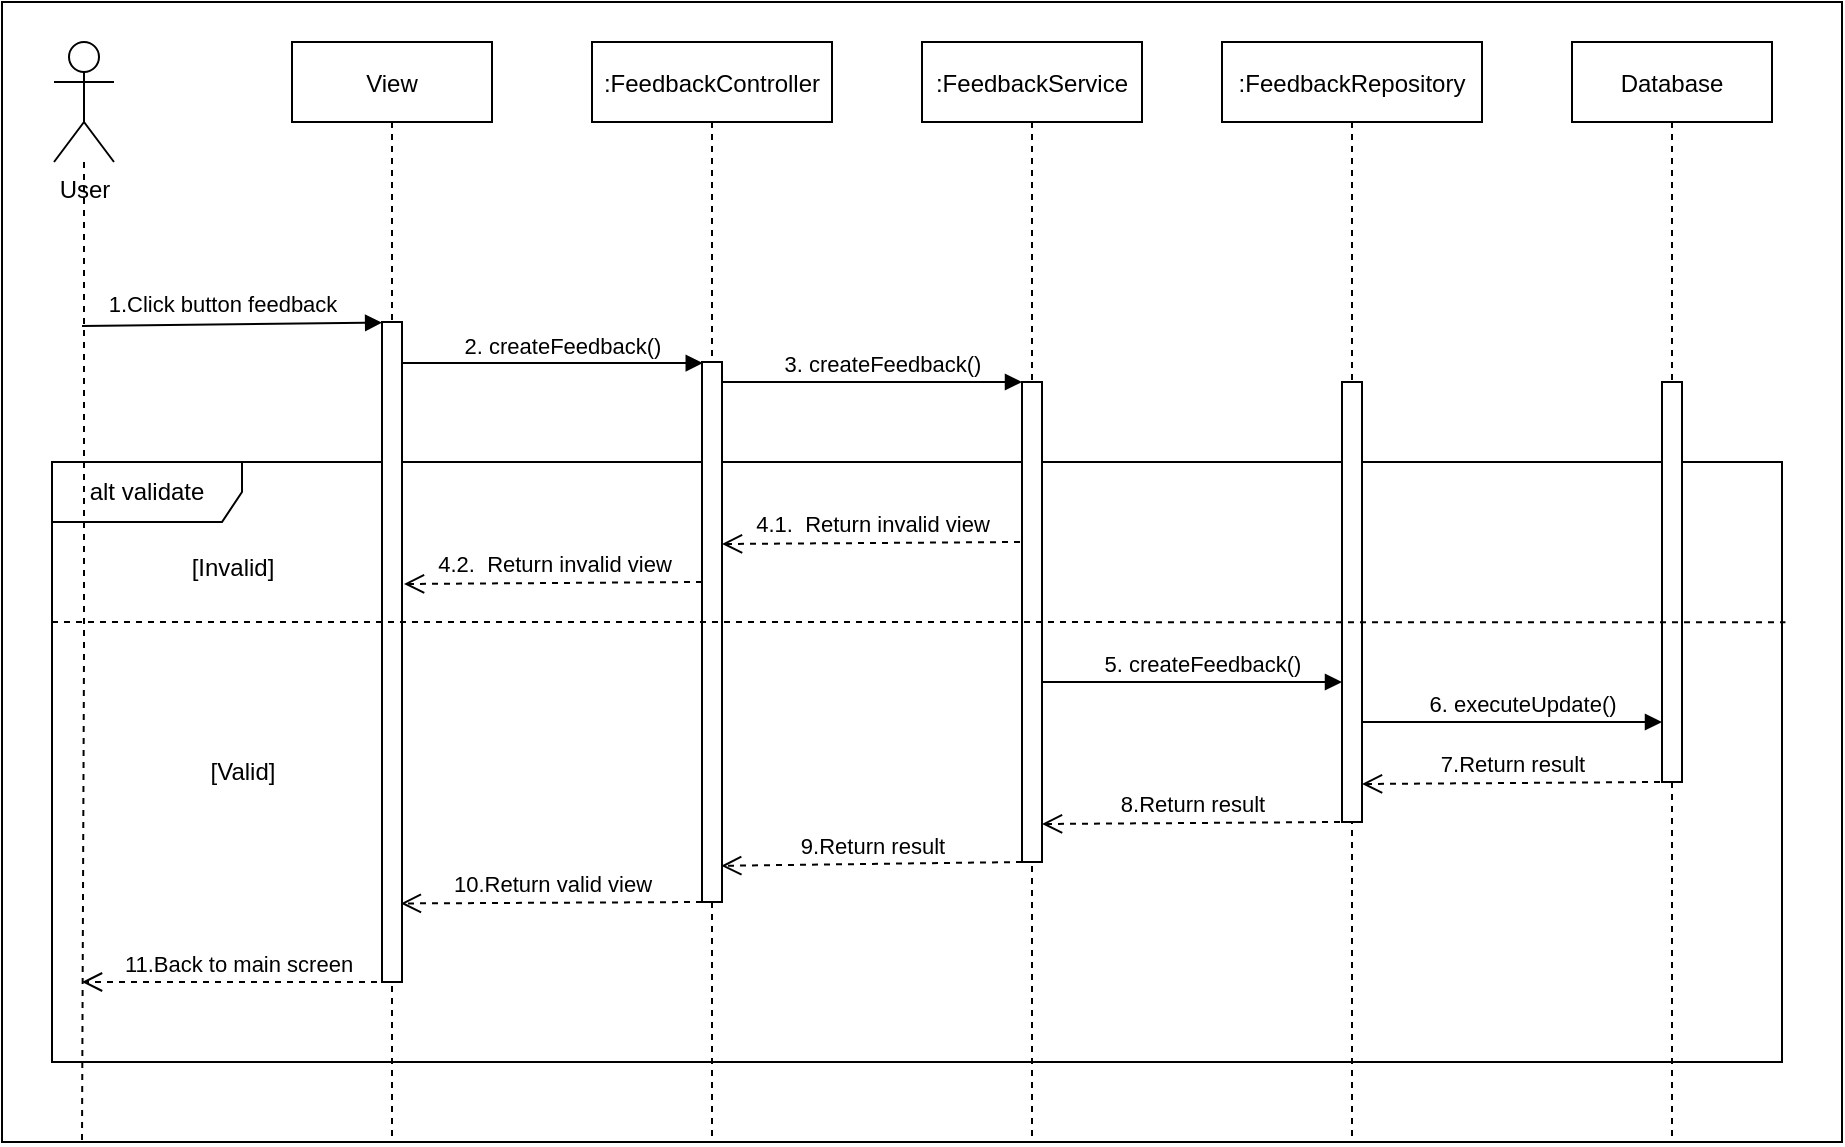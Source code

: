 <mxfile version="21.3.7" type="device">
  <diagram name="Page-1" id="2YBvvXClWsGukQMizWep">
    <mxGraphModel dx="1103" dy="558" grid="1" gridSize="10" guides="1" tooltips="1" connect="1" arrows="1" fold="1" page="1" pageScale="1" pageWidth="850" pageHeight="1100" math="0" shadow="0">
      <root>
        <mxCell id="0" />
        <mxCell id="1" parent="0" />
        <mxCell id="qtyWdccYqPxr5QPq1Uzy-51" value="" style="rounded=0;whiteSpace=wrap;html=1;labelPosition=center;verticalLabelPosition=bottom;align=center;verticalAlign=top;" parent="1" vertex="1">
          <mxGeometry x="400" y="170" width="920" height="570" as="geometry" />
        </mxCell>
        <mxCell id="qtyWdccYqPxr5QPq1Uzy-36" value="alt validate" style="shape=umlFrame;whiteSpace=wrap;html=1;width=95;height=30;" parent="1" vertex="1">
          <mxGeometry x="425" y="400" width="865" height="300" as="geometry" />
        </mxCell>
        <mxCell id="qtyWdccYqPxr5QPq1Uzy-14" value="User" style="shape=umlActor;verticalLabelPosition=bottom;verticalAlign=top;html=1;labelPosition=center;align=center;" parent="1" vertex="1">
          <mxGeometry x="426" y="190" width="30" height="60" as="geometry" />
        </mxCell>
        <mxCell id="qtyWdccYqPxr5QPq1Uzy-13" style="edgeStyle=orthogonalEdgeStyle;rounded=0;orthogonalLoop=1;jettySize=auto;html=1;dashed=1;endArrow=none;endFill=0;" parent="1" source="qtyWdccYqPxr5QPq1Uzy-14" edge="1">
          <mxGeometry relative="1" as="geometry">
            <mxPoint x="440" y="740" as="targetPoint" />
          </mxGeometry>
        </mxCell>
        <mxCell id="qtyWdccYqPxr5QPq1Uzy-15" value="View" style="shape=umlLifeline;perimeter=lifelinePerimeter;container=1;collapsible=0;recursiveResize=0;rounded=0;shadow=0;strokeWidth=1;" parent="1" vertex="1">
          <mxGeometry x="545" y="190" width="100" height="550" as="geometry" />
        </mxCell>
        <mxCell id="qtyWdccYqPxr5QPq1Uzy-16" value="" style="html=1;points=[];perimeter=orthogonalPerimeter;" parent="qtyWdccYqPxr5QPq1Uzy-15" vertex="1">
          <mxGeometry x="45" y="140" width="10" height="330" as="geometry" />
        </mxCell>
        <mxCell id="qtyWdccYqPxr5QPq1Uzy-19" value="11.Back to main screen" style="html=1;verticalAlign=bottom;endArrow=open;dashed=1;endSize=8;" parent="qtyWdccYqPxr5QPq1Uzy-15" edge="1">
          <mxGeometry x="-0.051" relative="1" as="geometry">
            <mxPoint x="42.5" y="470" as="sourcePoint" />
            <mxPoint x="-105" y="470" as="targetPoint" />
            <mxPoint as="offset" />
          </mxGeometry>
        </mxCell>
        <mxCell id="qtyWdccYqPxr5QPq1Uzy-20" value=":FeedbackController" style="shape=umlLifeline;perimeter=lifelinePerimeter;container=1;collapsible=0;recursiveResize=0;rounded=0;shadow=0;strokeWidth=1;" parent="1" vertex="1">
          <mxGeometry x="695" y="190" width="120" height="550" as="geometry" />
        </mxCell>
        <mxCell id="qtyWdccYqPxr5QPq1Uzy-21" value="" style="html=1;points=[];perimeter=orthogonalPerimeter;" parent="qtyWdccYqPxr5QPq1Uzy-20" vertex="1">
          <mxGeometry x="55" y="160" width="10" height="270" as="geometry" />
        </mxCell>
        <mxCell id="qtyWdccYqPxr5QPq1Uzy-22" value="4.2. &amp;nbsp;Return invalid view" style="html=1;verticalAlign=bottom;endArrow=open;dashed=1;endSize=8;exitX=-0.055;exitY=0.291;exitDx=0;exitDy=0;exitPerimeter=0;" parent="qtyWdccYqPxr5QPq1Uzy-20" edge="1">
          <mxGeometry x="-0.003" relative="1" as="geometry">
            <mxPoint x="55" y="270" as="sourcePoint" />
            <mxPoint x="-94" y="271" as="targetPoint" />
            <mxPoint as="offset" />
          </mxGeometry>
        </mxCell>
        <mxCell id="qtyWdccYqPxr5QPq1Uzy-23" value="10.Return valid view" style="html=1;verticalAlign=bottom;endArrow=open;dashed=1;endSize=8;exitX=-0.055;exitY=0.291;exitDx=0;exitDy=0;exitPerimeter=0;entryX=0.942;entryY=0.881;entryDx=0;entryDy=0;entryPerimeter=0;" parent="qtyWdccYqPxr5QPq1Uzy-20" target="qtyWdccYqPxr5QPq1Uzy-16" edge="1">
          <mxGeometry x="-0.004" relative="1" as="geometry">
            <mxPoint x="55" y="430" as="sourcePoint" />
            <mxPoint x="-94" y="431" as="targetPoint" />
            <mxPoint as="offset" />
          </mxGeometry>
        </mxCell>
        <mxCell id="qtyWdccYqPxr5QPq1Uzy-28" value="4.1. &amp;nbsp;Return invalid view" style="html=1;verticalAlign=bottom;endArrow=open;dashed=1;endSize=8;exitX=-0.055;exitY=0.291;exitDx=0;exitDy=0;exitPerimeter=0;" parent="qtyWdccYqPxr5QPq1Uzy-20" edge="1">
          <mxGeometry x="-0.003" relative="1" as="geometry">
            <mxPoint x="214" y="250" as="sourcePoint" />
            <mxPoint x="65" y="251" as="targetPoint" />
            <mxPoint as="offset" />
          </mxGeometry>
        </mxCell>
        <mxCell id="qtyWdccYqPxr5QPq1Uzy-26" value="3. createFeedback()" style="html=1;verticalAlign=bottom;endArrow=block;entryX=0;entryY=0;entryDx=0;entryDy=0;entryPerimeter=0;" parent="qtyWdccYqPxr5QPq1Uzy-20" target="qtyWdccYqPxr5QPq1Uzy-25" edge="1">
          <mxGeometry x="0.067" width="80" relative="1" as="geometry">
            <mxPoint x="65" y="170" as="sourcePoint" />
            <mxPoint x="215" y="170" as="targetPoint" />
            <mxPoint as="offset" />
          </mxGeometry>
        </mxCell>
        <mxCell id="qtyWdccYqPxr5QPq1Uzy-24" value=":FeedbackService" style="shape=umlLifeline;perimeter=lifelinePerimeter;container=1;collapsible=0;recursiveResize=0;rounded=0;shadow=0;strokeWidth=1;" parent="1" vertex="1">
          <mxGeometry x="860" y="190" width="110" height="550" as="geometry" />
        </mxCell>
        <mxCell id="qtyWdccYqPxr5QPq1Uzy-25" value="" style="html=1;points=[];perimeter=orthogonalPerimeter;" parent="qtyWdccYqPxr5QPq1Uzy-24" vertex="1">
          <mxGeometry x="50" y="170" width="10" height="240" as="geometry" />
        </mxCell>
        <mxCell id="qtyWdccYqPxr5QPq1Uzy-29" value="9.Return result" style="html=1;verticalAlign=bottom;endArrow=open;dashed=1;endSize=8;exitX=-0.055;exitY=0.291;exitDx=0;exitDy=0;exitPerimeter=0;entryX=0.962;entryY=0.933;entryDx=0;entryDy=0;entryPerimeter=0;" parent="qtyWdccYqPxr5QPq1Uzy-24" target="qtyWdccYqPxr5QPq1Uzy-21" edge="1">
          <mxGeometry x="-0.003" relative="1" as="geometry">
            <mxPoint x="50" y="410" as="sourcePoint" />
            <mxPoint x="-99" y="411" as="targetPoint" />
            <mxPoint as="offset" />
          </mxGeometry>
        </mxCell>
        <mxCell id="qtyWdccYqPxr5QPq1Uzy-30" value=":FeedbackRepository" style="shape=umlLifeline;perimeter=lifelinePerimeter;container=1;collapsible=0;recursiveResize=0;rounded=0;shadow=0;strokeWidth=1;" parent="1" vertex="1">
          <mxGeometry x="1010" y="190" width="130" height="550" as="geometry" />
        </mxCell>
        <mxCell id="qtyWdccYqPxr5QPq1Uzy-31" value="" style="html=1;points=[];perimeter=orthogonalPerimeter;" parent="qtyWdccYqPxr5QPq1Uzy-30" vertex="1">
          <mxGeometry x="60" y="170" width="10" height="220" as="geometry" />
        </mxCell>
        <mxCell id="qtyWdccYqPxr5QPq1Uzy-46" value="5. createFeedback()" style="html=1;verticalAlign=bottom;endArrow=block;" parent="qtyWdccYqPxr5QPq1Uzy-30" edge="1">
          <mxGeometry x="0.067" width="80" relative="1" as="geometry">
            <mxPoint x="-90" y="320" as="sourcePoint" />
            <mxPoint x="60" y="320" as="targetPoint" />
            <mxPoint as="offset" />
          </mxGeometry>
        </mxCell>
        <mxCell id="qtyWdccYqPxr5QPq1Uzy-32" value="Database" style="shape=umlLifeline;perimeter=lifelinePerimeter;container=1;collapsible=0;recursiveResize=0;rounded=0;shadow=0;strokeWidth=1;" parent="1" vertex="1">
          <mxGeometry x="1185" y="190" width="100" height="550" as="geometry" />
        </mxCell>
        <mxCell id="qtyWdccYqPxr5QPq1Uzy-33" value="" style="html=1;points=[];perimeter=orthogonalPerimeter;" parent="qtyWdccYqPxr5QPq1Uzy-32" vertex="1">
          <mxGeometry x="45" y="170" width="10" height="200" as="geometry" />
        </mxCell>
        <mxCell id="qtyWdccYqPxr5QPq1Uzy-35" value="1.Click button feedback" style="html=1;verticalAlign=bottom;endArrow=block;entryX=0.007;entryY=0.001;entryDx=0;entryDy=0;entryPerimeter=0;" parent="1" target="qtyWdccYqPxr5QPq1Uzy-16" edge="1">
          <mxGeometry x="-0.067" y="1" width="80" relative="1" as="geometry">
            <mxPoint x="440" y="332" as="sourcePoint" />
            <mxPoint x="585" y="330" as="targetPoint" />
            <mxPoint as="offset" />
          </mxGeometry>
        </mxCell>
        <mxCell id="qtyWdccYqPxr5QPq1Uzy-37" value="2. createFeedback()" style="html=1;verticalAlign=bottom;endArrow=block;entryX=0.038;entryY=0.002;entryDx=0;entryDy=0;entryPerimeter=0;" parent="1" source="qtyWdccYqPxr5QPq1Uzy-16" target="qtyWdccYqPxr5QPq1Uzy-21" edge="1">
          <mxGeometry x="0.067" width="80" relative="1" as="geometry">
            <mxPoint x="605" y="350" as="sourcePoint" />
            <mxPoint x="750" y="350" as="targetPoint" />
            <mxPoint as="offset" />
          </mxGeometry>
        </mxCell>
        <mxCell id="qtyWdccYqPxr5QPq1Uzy-42" value="" style="endArrow=none;dashed=1;html=1;rounded=0;entryX=1.002;entryY=0.267;entryDx=0;entryDy=0;entryPerimeter=0;" parent="1" target="qtyWdccYqPxr5QPq1Uzy-36" edge="1">
          <mxGeometry width="50" height="50" relative="1" as="geometry">
            <mxPoint x="425" y="480.0" as="sourcePoint" />
            <mxPoint x="1275" y="480.0" as="targetPoint" />
          </mxGeometry>
        </mxCell>
        <mxCell id="qtyWdccYqPxr5QPq1Uzy-17" value="[Invalid]" style="text;html=1;align=center;verticalAlign=middle;resizable=0;points=[];autosize=1;strokeColor=none;fillColor=none;" parent="1" vertex="1">
          <mxGeometry x="485" y="438" width="60" height="30" as="geometry" />
        </mxCell>
        <mxCell id="qtyWdccYqPxr5QPq1Uzy-18" value="[Valid]" style="text;html=1;align=center;verticalAlign=middle;resizable=0;points=[];autosize=1;strokeColor=none;fillColor=none;" parent="1" vertex="1">
          <mxGeometry x="490" y="540" width="60" height="30" as="geometry" />
        </mxCell>
        <mxCell id="qtyWdccYqPxr5QPq1Uzy-47" value="6. executeUpdate()" style="html=1;verticalAlign=bottom;endArrow=block;" parent="1" edge="1">
          <mxGeometry x="0.067" width="80" relative="1" as="geometry">
            <mxPoint x="1080" y="530" as="sourcePoint" />
            <mxPoint x="1230" y="530" as="targetPoint" />
            <mxPoint as="offset" />
          </mxGeometry>
        </mxCell>
        <mxCell id="qtyWdccYqPxr5QPq1Uzy-48" value="7.Return result" style="html=1;verticalAlign=bottom;endArrow=open;dashed=1;endSize=8;exitX=-0.055;exitY=0.291;exitDx=0;exitDy=0;exitPerimeter=0;" parent="1" edge="1">
          <mxGeometry x="-0.003" relative="1" as="geometry">
            <mxPoint x="1229" y="560" as="sourcePoint" />
            <mxPoint x="1080" y="561" as="targetPoint" />
            <mxPoint as="offset" />
          </mxGeometry>
        </mxCell>
        <mxCell id="qtyWdccYqPxr5QPq1Uzy-49" value="8.Return result" style="html=1;verticalAlign=bottom;endArrow=open;dashed=1;endSize=8;exitX=-0.055;exitY=0.291;exitDx=0;exitDy=0;exitPerimeter=0;" parent="1" edge="1">
          <mxGeometry x="-0.003" relative="1" as="geometry">
            <mxPoint x="1069" y="580" as="sourcePoint" />
            <mxPoint x="920" y="581" as="targetPoint" />
            <mxPoint as="offset" />
          </mxGeometry>
        </mxCell>
      </root>
    </mxGraphModel>
  </diagram>
</mxfile>
